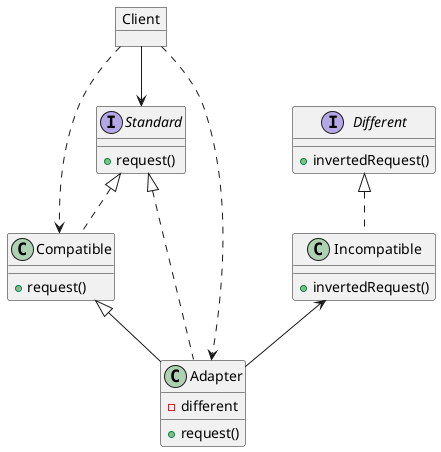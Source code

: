 @startuml Adapter

object Client 

interface Standard {
    +request()
}

class Compatible {
    +request()
}

class Adapter {
    -different
    +request()
}

interface Different {
    +invertedRequest()
}

class Incompatible {
    +invertedRequest()
}

Client --> Standard
Client ..> Compatible
Client ..> Adapter
Standard <|.. Compatible
Standard <|.. Adapter
Compatible <|-- Adapter
Different <|.. Incompatible
Incompatible <-- Adapter
@enduml